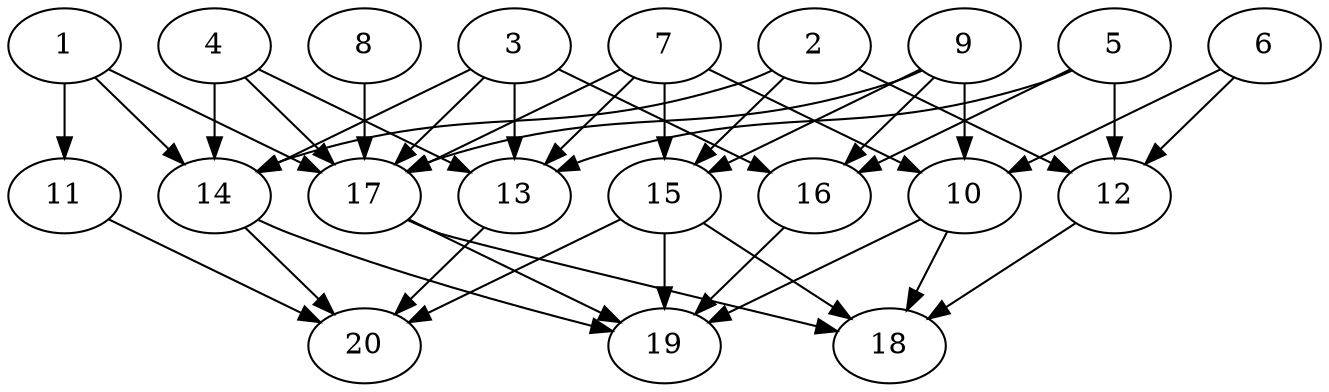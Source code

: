 // DAG automatically generated by daggen at Wed Jul 24 21:21:55 2019
// ./daggen --dot -n 20 --ccr 0.4 --fat 0.8 --regular 0.5 --density 0.6 --mindata 5242880 --maxdata 52428800 
digraph G {
  1 [size="18119680", alpha="0.18", expect_size="7247872"] 
  1 -> 11 [size ="7247872"]
  1 -> 14 [size ="7247872"]
  1 -> 17 [size ="7247872"]
  2 [size="33344000", alpha="0.13", expect_size="13337600"] 
  2 -> 12 [size ="13337600"]
  2 -> 14 [size ="13337600"]
  2 -> 15 [size ="13337600"]
  3 [size="36318720", alpha="0.07", expect_size="14527488"] 
  3 -> 13 [size ="14527488"]
  3 -> 14 [size ="14527488"]
  3 -> 16 [size ="14527488"]
  3 -> 17 [size ="14527488"]
  4 [size="104038400", alpha="0.02", expect_size="41615360"] 
  4 -> 13 [size ="41615360"]
  4 -> 14 [size ="41615360"]
  4 -> 17 [size ="41615360"]
  5 [size="105891840", alpha="0.09", expect_size="42356736"] 
  5 -> 12 [size ="42356736"]
  5 -> 13 [size ="42356736"]
  5 -> 16 [size ="42356736"]
  6 [size="81492480", alpha="0.02", expect_size="32596992"] 
  6 -> 10 [size ="32596992"]
  6 -> 12 [size ="32596992"]
  7 [size="125258240", alpha="0.14", expect_size="50103296"] 
  7 -> 10 [size ="50103296"]
  7 -> 13 [size ="50103296"]
  7 -> 15 [size ="50103296"]
  7 -> 17 [size ="50103296"]
  8 [size="120273920", alpha="0.17", expect_size="48109568"] 
  8 -> 17 [size ="48109568"]
  9 [size="88870400", alpha="0.19", expect_size="35548160"] 
  9 -> 10 [size ="35548160"]
  9 -> 15 [size ="35548160"]
  9 -> 16 [size ="35548160"]
  9 -> 17 [size ="35548160"]
  10 [size="73082880", alpha="0.06", expect_size="29233152"] 
  10 -> 18 [size ="29233152"]
  10 -> 19 [size ="29233152"]
  11 [size="118364160", alpha="0.13", expect_size="47345664"] 
  11 -> 20 [size ="47345664"]
  12 [size="108618240", alpha="0.14", expect_size="43447296"] 
  12 -> 18 [size ="43447296"]
  13 [size="69864960", alpha="0.07", expect_size="27945984"] 
  13 -> 20 [size ="27945984"]
  14 [size="112366080", alpha="0.14", expect_size="44946432"] 
  14 -> 19 [size ="44946432"]
  14 -> 20 [size ="44946432"]
  15 [size="122104320", alpha="0.15", expect_size="48841728"] 
  15 -> 18 [size ="48841728"]
  15 -> 19 [size ="48841728"]
  15 -> 20 [size ="48841728"]
  16 [size="54533120", alpha="0.11", expect_size="21813248"] 
  16 -> 19 [size ="21813248"]
  17 [size="64030720", alpha="0.13", expect_size="25612288"] 
  17 -> 18 [size ="25612288"]
  17 -> 19 [size ="25612288"]
  18 [size="30740480", alpha="0.03", expect_size="12296192"] 
  19 [size="15877120", alpha="0.12", expect_size="6350848"] 
  20 [size="130199040", alpha="0.10", expect_size="52079616"] 
}
